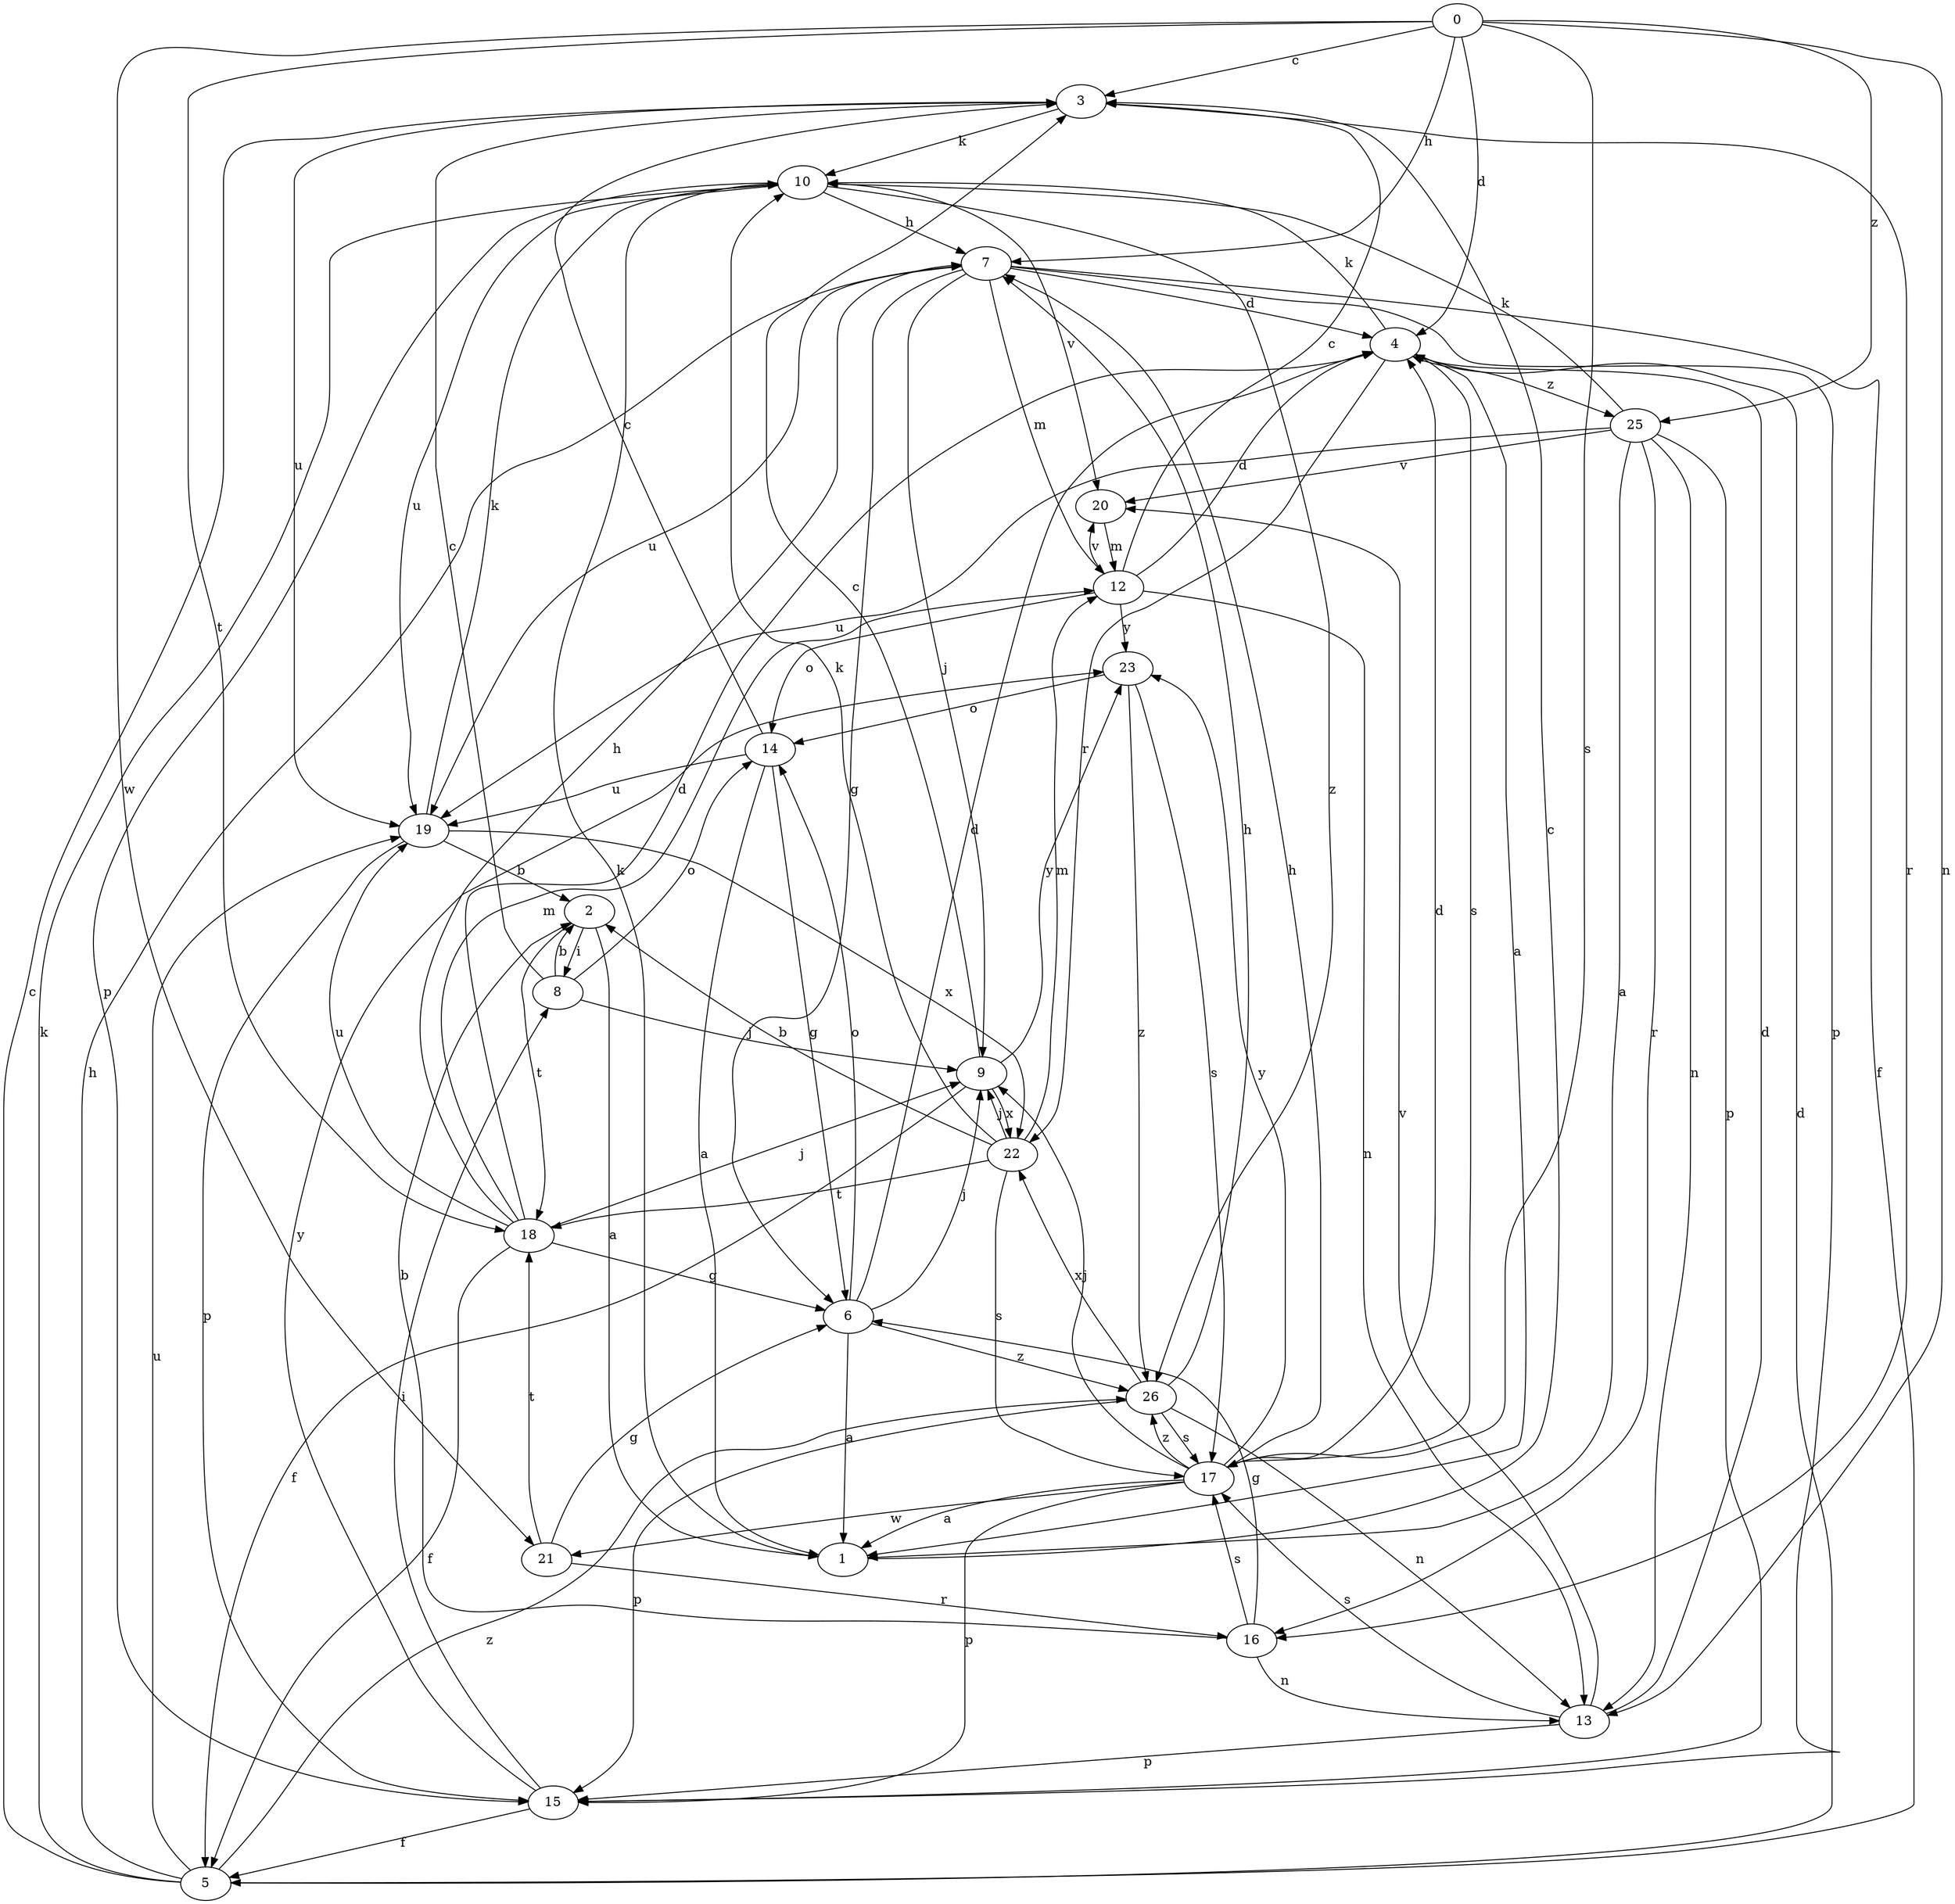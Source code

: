 strict digraph  {
0;
1;
2;
3;
4;
5;
6;
7;
8;
9;
10;
12;
13;
14;
15;
16;
17;
18;
19;
20;
21;
22;
23;
25;
26;
0 -> 3  [label=c];
0 -> 4  [label=d];
0 -> 7  [label=h];
0 -> 13  [label=n];
0 -> 17  [label=s];
0 -> 18  [label=t];
0 -> 21  [label=w];
0 -> 25  [label=z];
1 -> 3  [label=c];
1 -> 10  [label=k];
2 -> 1  [label=a];
2 -> 8  [label=i];
2 -> 18  [label=t];
3 -> 10  [label=k];
3 -> 16  [label=r];
3 -> 19  [label=u];
4 -> 1  [label=a];
4 -> 10  [label=k];
4 -> 17  [label=s];
4 -> 25  [label=z];
4 -> 22  [label=r];
5 -> 3  [label=c];
5 -> 4  [label=d];
5 -> 7  [label=h];
5 -> 10  [label=k];
5 -> 19  [label=u];
5 -> 26  [label=z];
6 -> 1  [label=a];
6 -> 4  [label=d];
6 -> 9  [label=j];
6 -> 14  [label=o];
6 -> 26  [label=z];
7 -> 4  [label=d];
7 -> 5  [label=f];
7 -> 6  [label=g];
7 -> 9  [label=j];
7 -> 12  [label=m];
7 -> 15  [label=p];
7 -> 19  [label=u];
8 -> 2  [label=b];
8 -> 3  [label=c];
8 -> 9  [label=j];
8 -> 14  [label=o];
9 -> 3  [label=c];
9 -> 5  [label=f];
9 -> 22  [label=x];
9 -> 23  [label=y];
10 -> 7  [label=h];
10 -> 15  [label=p];
10 -> 19  [label=u];
10 -> 20  [label=v];
10 -> 26  [label=z];
12 -> 3  [label=c];
12 -> 4  [label=d];
12 -> 13  [label=n];
12 -> 14  [label=o];
12 -> 20  [label=v];
12 -> 23  [label=y];
13 -> 4  [label=d];
13 -> 15  [label=p];
13 -> 17  [label=s];
13 -> 20  [label=v];
14 -> 1  [label=a];
14 -> 3  [label=c];
14 -> 6  [label=g];
14 -> 19  [label=u];
15 -> 5  [label=f];
15 -> 8  [label=i];
15 -> 23  [label=y];
16 -> 2  [label=b];
16 -> 6  [label=g];
16 -> 13  [label=n];
16 -> 17  [label=s];
17 -> 1  [label=a];
17 -> 4  [label=d];
17 -> 7  [label=h];
17 -> 9  [label=j];
17 -> 15  [label=p];
17 -> 21  [label=w];
17 -> 23  [label=y];
17 -> 26  [label=z];
18 -> 4  [label=d];
18 -> 5  [label=f];
18 -> 6  [label=g];
18 -> 7  [label=h];
18 -> 9  [label=j];
18 -> 12  [label=m];
18 -> 19  [label=u];
19 -> 2  [label=b];
19 -> 10  [label=k];
19 -> 15  [label=p];
19 -> 22  [label=x];
20 -> 12  [label=m];
21 -> 6  [label=g];
21 -> 16  [label=r];
21 -> 18  [label=t];
22 -> 2  [label=b];
22 -> 9  [label=j];
22 -> 10  [label=k];
22 -> 12  [label=m];
22 -> 17  [label=s];
22 -> 18  [label=t];
23 -> 14  [label=o];
23 -> 17  [label=s];
23 -> 26  [label=z];
25 -> 1  [label=a];
25 -> 10  [label=k];
25 -> 13  [label=n];
25 -> 15  [label=p];
25 -> 16  [label=r];
25 -> 19  [label=u];
25 -> 20  [label=v];
26 -> 7  [label=h];
26 -> 13  [label=n];
26 -> 15  [label=p];
26 -> 17  [label=s];
26 -> 22  [label=x];
}

